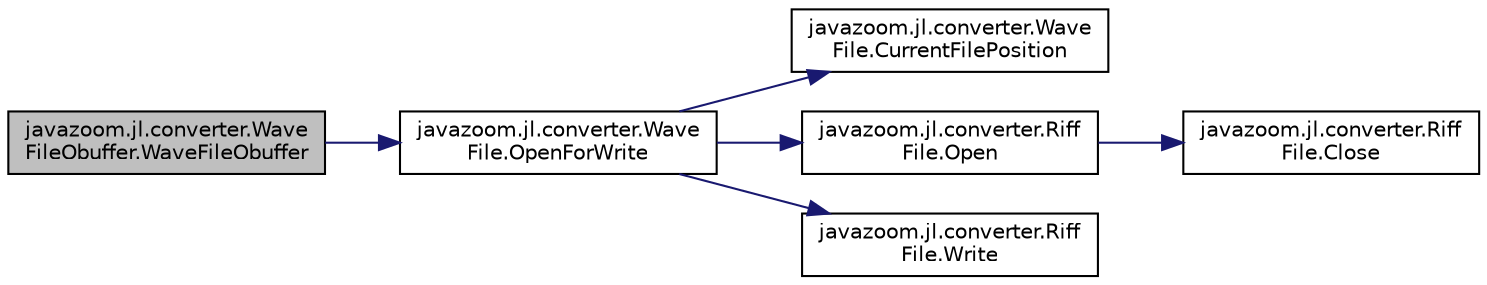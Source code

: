 digraph "javazoom.jl.converter.WaveFileObuffer.WaveFileObuffer"
{
 // LATEX_PDF_SIZE
  edge [fontname="Helvetica",fontsize="10",labelfontname="Helvetica",labelfontsize="10"];
  node [fontname="Helvetica",fontsize="10",shape=record];
  rankdir="LR";
  Node1 [label="javazoom.jl.converter.Wave\lFileObuffer.WaveFileObuffer",height=0.2,width=0.4,color="black", fillcolor="grey75", style="filled", fontcolor="black",tooltip=" "];
  Node1 -> Node2 [color="midnightblue",fontsize="10",style="solid"];
  Node2 [label="javazoom.jl.converter.Wave\lFile.OpenForWrite",height=0.2,width=0.4,color="black", fillcolor="white", style="filled",URL="$classjavazoom_1_1jl_1_1converter_1_1_wave_file.html#ab967557a1b2f5d7dc3bf5b18f6cd4945",tooltip=" "];
  Node2 -> Node3 [color="midnightblue",fontsize="10",style="solid"];
  Node3 [label="javazoom.jl.converter.Wave\lFile.CurrentFilePosition",height=0.2,width=0.4,color="black", fillcolor="white", style="filled",URL="$classjavazoom_1_1jl_1_1converter_1_1_wave_file.html#a4d61f9ca4afa3b755e422523f868c270",tooltip=" "];
  Node2 -> Node4 [color="midnightblue",fontsize="10",style="solid"];
  Node4 [label="javazoom.jl.converter.Riff\lFile.Open",height=0.2,width=0.4,color="black", fillcolor="white", style="filled",URL="$classjavazoom_1_1jl_1_1converter_1_1_riff_file.html#ab893e5a3e176f3774ba3be1295a7ef6b",tooltip=" "];
  Node4 -> Node5 [color="midnightblue",fontsize="10",style="solid"];
  Node5 [label="javazoom.jl.converter.Riff\lFile.Close",height=0.2,width=0.4,color="black", fillcolor="white", style="filled",URL="$classjavazoom_1_1jl_1_1converter_1_1_riff_file.html#a09487c65f47a30fbdfc29a67de0a7e4d",tooltip=" "];
  Node2 -> Node6 [color="midnightblue",fontsize="10",style="solid"];
  Node6 [label="javazoom.jl.converter.Riff\lFile.Write",height=0.2,width=0.4,color="black", fillcolor="white", style="filled",URL="$classjavazoom_1_1jl_1_1converter_1_1_riff_file.html#a2d9f2df252c07962e42d629ca85f02eb",tooltip=" "];
}
